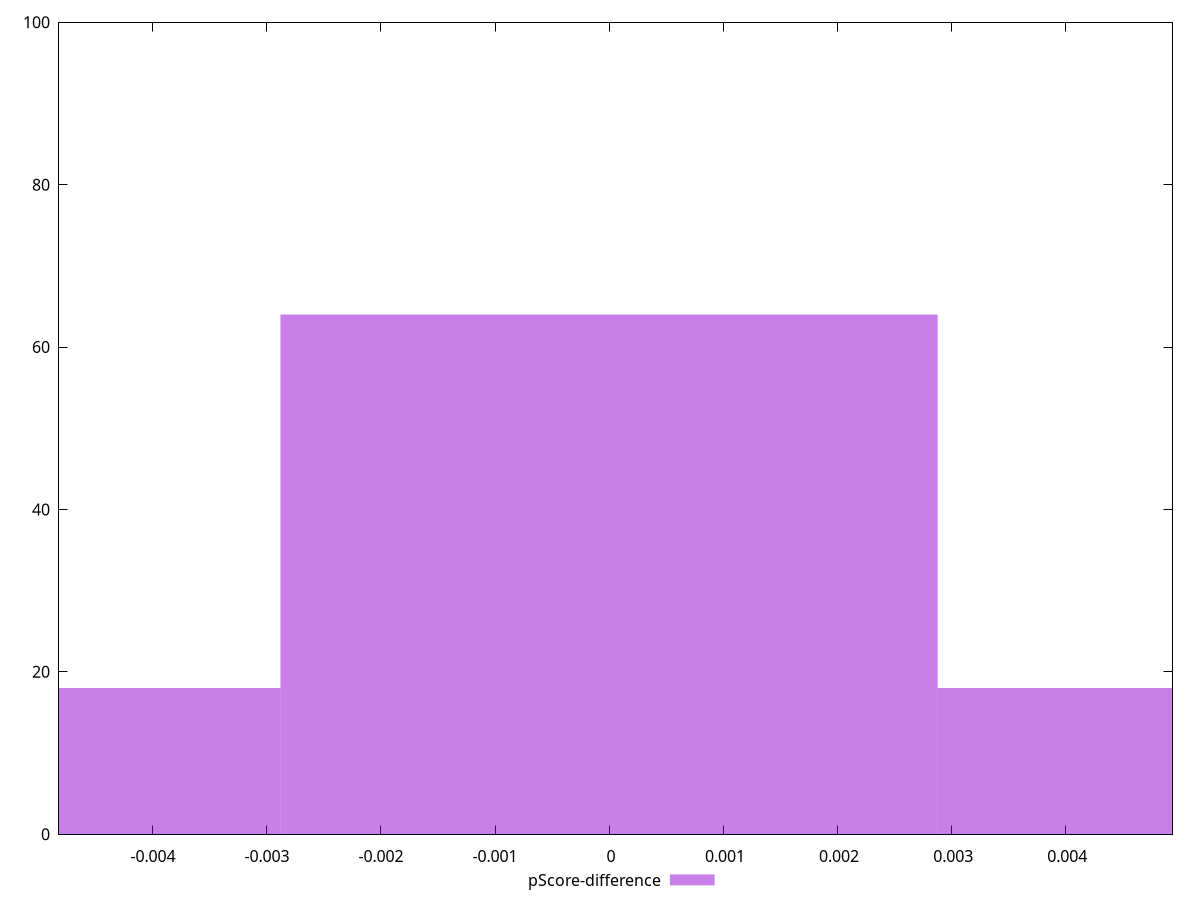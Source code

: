 reset

$pScoreDifference <<EOF
0 64
-0.005763514817132402 18
0.005763514817132402 18
EOF

set key outside below
set boxwidth 0.005763514817132402
set xrange [-0.0048235294117647265:0.004941176470588282]
set yrange [0:100]
set trange [0:100]
set style fill transparent solid 0.5 noborder
set terminal svg size 640, 490 enhanced background rgb 'white'
set output "report_00025_2021-02-22T21:38:55.199Z/uses-rel-preload/samples/pages/pScore-difference/histogram.svg"

plot $pScoreDifference title "pScore-difference" with boxes

reset
